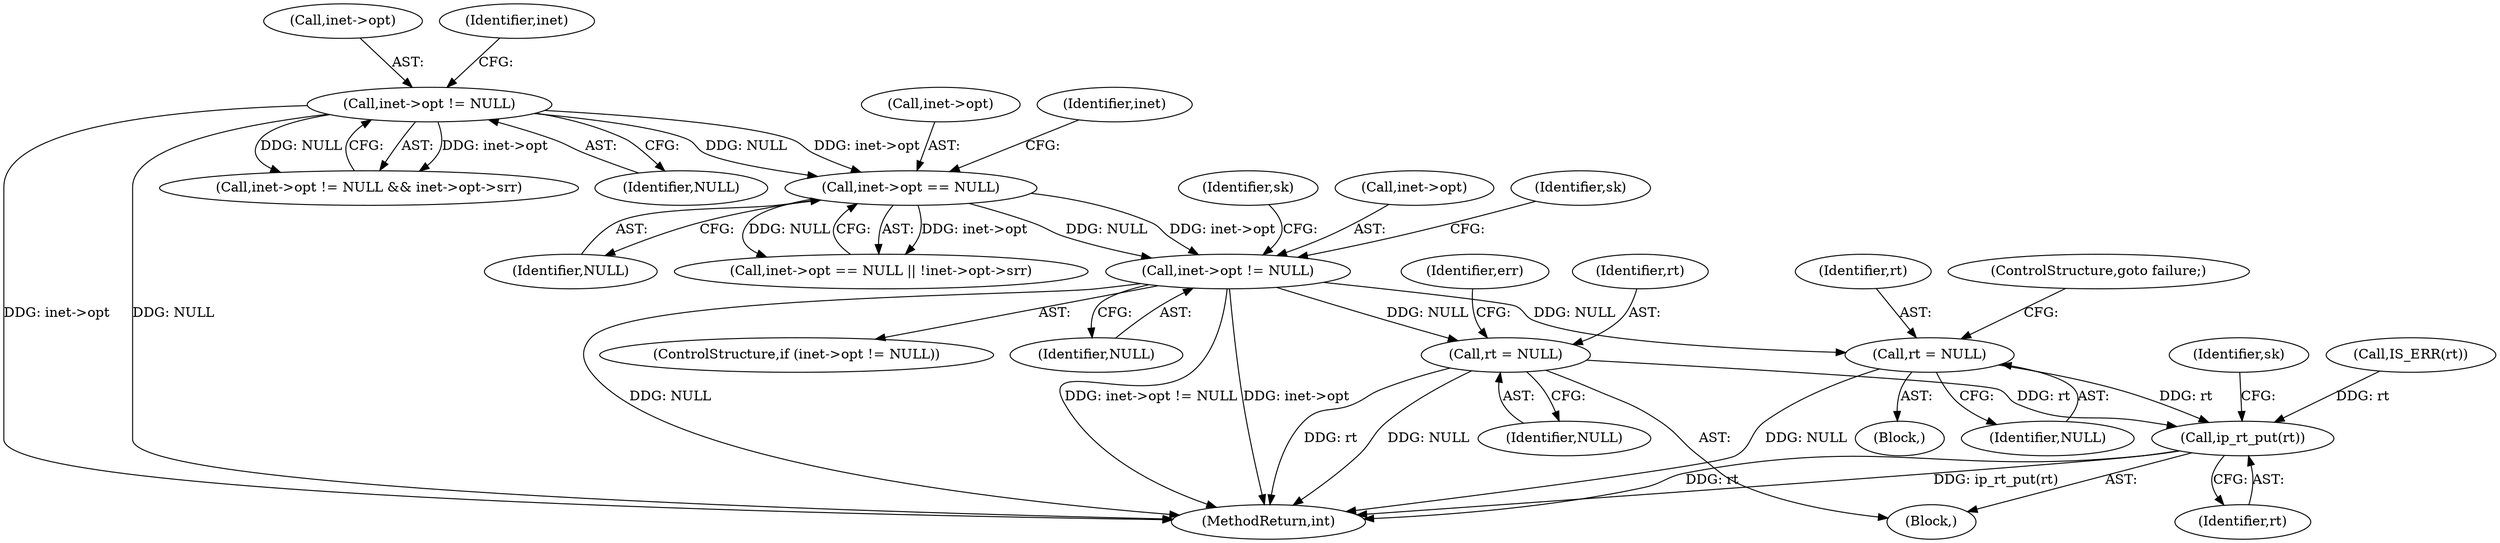 digraph "1_linux_f6d8bd051c391c1c0458a30b2a7abcd939329259@pointer" {
"1000295" [label="(Call,inet->opt != NULL)"];
"1000240" [label="(Call,inet->opt == NULL)"];
"1000164" [label="(Call,inet->opt != NULL)"];
"1000343" [label="(Call,rt = NULL)"];
"1000398" [label="(Call,ip_rt_put(rt))"];
"1000383" [label="(Call,rt = NULL)"];
"1000383" [label="(Call,rt = NULL)"];
"1000411" [label="(MethodReturn,int)"];
"1000248" [label="(Identifier,inet)"];
"1000398" [label="(Call,ip_rt_put(rt))"];
"1000240" [label="(Call,inet->opt == NULL)"];
"1000239" [label="(Call,inet->opt == NULL || !inet->opt->srr)"];
"1000241" [label="(Call,inet->opt)"];
"1000107" [label="(Block,)"];
"1000388" [label="(Identifier,err)"];
"1000385" [label="(Identifier,NULL)"];
"1000303" [label="(Identifier,sk)"];
"1000346" [label="(ControlStructure,goto failure;)"];
"1000402" [label="(Identifier,sk)"];
"1000219" [label="(Call,IS_ERR(rt))"];
"1000345" [label="(Identifier,NULL)"];
"1000343" [label="(Call,rt = NULL)"];
"1000295" [label="(Call,inet->opt != NULL)"];
"1000344" [label="(Identifier,rt)"];
"1000384" [label="(Identifier,rt)"];
"1000299" [label="(Identifier,NULL)"];
"1000294" [label="(ControlStructure,if (inet->opt != NULL))"];
"1000311" [label="(Identifier,sk)"];
"1000165" [label="(Call,inet->opt)"];
"1000164" [label="(Call,inet->opt != NULL)"];
"1000171" [label="(Identifier,inet)"];
"1000163" [label="(Call,inet->opt != NULL && inet->opt->srr)"];
"1000342" [label="(Block,)"];
"1000296" [label="(Call,inet->opt)"];
"1000399" [label="(Identifier,rt)"];
"1000244" [label="(Identifier,NULL)"];
"1000168" [label="(Identifier,NULL)"];
"1000295" -> "1000294"  [label="AST: "];
"1000295" -> "1000299"  [label="CFG: "];
"1000296" -> "1000295"  [label="AST: "];
"1000299" -> "1000295"  [label="AST: "];
"1000303" -> "1000295"  [label="CFG: "];
"1000311" -> "1000295"  [label="CFG: "];
"1000295" -> "1000411"  [label="DDG: inet->opt"];
"1000295" -> "1000411"  [label="DDG: NULL"];
"1000295" -> "1000411"  [label="DDG: inet->opt != NULL"];
"1000240" -> "1000295"  [label="DDG: inet->opt"];
"1000240" -> "1000295"  [label="DDG: NULL"];
"1000295" -> "1000343"  [label="DDG: NULL"];
"1000295" -> "1000383"  [label="DDG: NULL"];
"1000240" -> "1000239"  [label="AST: "];
"1000240" -> "1000244"  [label="CFG: "];
"1000241" -> "1000240"  [label="AST: "];
"1000244" -> "1000240"  [label="AST: "];
"1000248" -> "1000240"  [label="CFG: "];
"1000239" -> "1000240"  [label="CFG: "];
"1000240" -> "1000239"  [label="DDG: inet->opt"];
"1000240" -> "1000239"  [label="DDG: NULL"];
"1000164" -> "1000240"  [label="DDG: inet->opt"];
"1000164" -> "1000240"  [label="DDG: NULL"];
"1000164" -> "1000163"  [label="AST: "];
"1000164" -> "1000168"  [label="CFG: "];
"1000165" -> "1000164"  [label="AST: "];
"1000168" -> "1000164"  [label="AST: "];
"1000171" -> "1000164"  [label="CFG: "];
"1000163" -> "1000164"  [label="CFG: "];
"1000164" -> "1000411"  [label="DDG: NULL"];
"1000164" -> "1000411"  [label="DDG: inet->opt"];
"1000164" -> "1000163"  [label="DDG: inet->opt"];
"1000164" -> "1000163"  [label="DDG: NULL"];
"1000343" -> "1000342"  [label="AST: "];
"1000343" -> "1000345"  [label="CFG: "];
"1000344" -> "1000343"  [label="AST: "];
"1000345" -> "1000343"  [label="AST: "];
"1000346" -> "1000343"  [label="CFG: "];
"1000343" -> "1000411"  [label="DDG: NULL"];
"1000343" -> "1000398"  [label="DDG: rt"];
"1000398" -> "1000107"  [label="AST: "];
"1000398" -> "1000399"  [label="CFG: "];
"1000399" -> "1000398"  [label="AST: "];
"1000402" -> "1000398"  [label="CFG: "];
"1000398" -> "1000411"  [label="DDG: ip_rt_put(rt)"];
"1000398" -> "1000411"  [label="DDG: rt"];
"1000383" -> "1000398"  [label="DDG: rt"];
"1000219" -> "1000398"  [label="DDG: rt"];
"1000383" -> "1000107"  [label="AST: "];
"1000383" -> "1000385"  [label="CFG: "];
"1000384" -> "1000383"  [label="AST: "];
"1000385" -> "1000383"  [label="AST: "];
"1000388" -> "1000383"  [label="CFG: "];
"1000383" -> "1000411"  [label="DDG: rt"];
"1000383" -> "1000411"  [label="DDG: NULL"];
}
